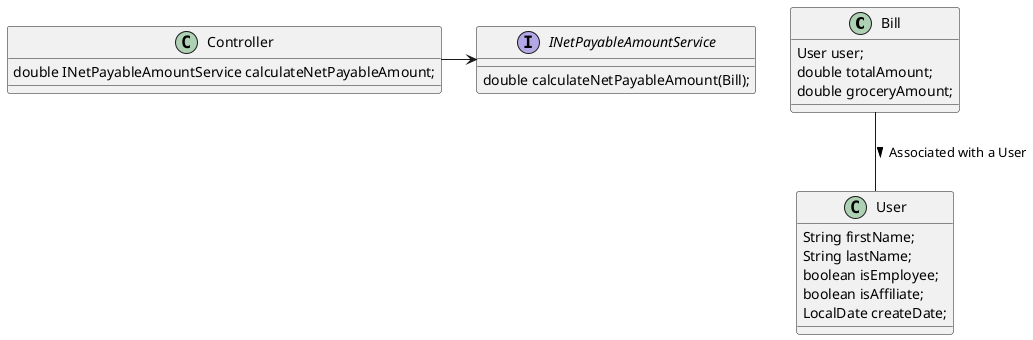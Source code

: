 @startuml

class Bill {
    User user;
    double totalAmount;
    double groceryAmount;
}

class User {

    String firstName;
    String lastName;
    boolean isEmployee;
    boolean isAffiliate;
    LocalDate createDate;

}

Bill -- User : > Associated with a User

interface INetPayableAmountService {
   double calculateNetPayableAmount(Bill);
}

class Controller{

        double INetPayableAmountService calculateNetPayableAmount;
}

Controller -> INetPayableAmountService


@enduml